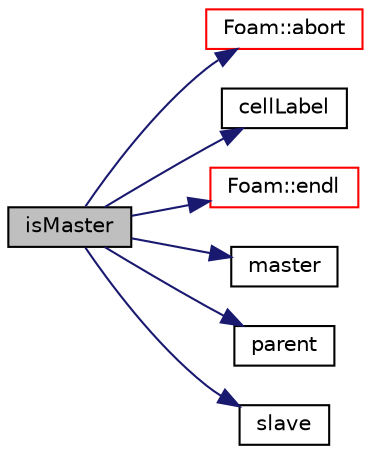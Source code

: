 digraph "isMaster"
{
  bgcolor="transparent";
  edge [fontname="Helvetica",fontsize="10",labelfontname="Helvetica",labelfontsize="10"];
  node [fontname="Helvetica",fontsize="10",shape=record];
  rankdir="LR";
  Node161 [label="isMaster",height=0.2,width=0.4,color="black", fillcolor="grey75", style="filled", fontcolor="black"];
  Node161 -> Node162 [color="midnightblue",fontsize="10",style="solid",fontname="Helvetica"];
  Node162 [label="Foam::abort",height=0.2,width=0.4,color="red",URL="$a21851.html#a447107a607d03e417307c203fa5fb44b"];
  Node161 -> Node207 [color="midnightblue",fontsize="10",style="solid",fontname="Helvetica"];
  Node207 [label="cellLabel",height=0.2,width=0.4,color="black",URL="$a22273.html#aea68bb95ef7cfdc7468de174ed08b8f9"];
  Node161 -> Node169 [color="midnightblue",fontsize="10",style="solid",fontname="Helvetica"];
  Node169 [label="Foam::endl",height=0.2,width=0.4,color="red",URL="$a21851.html#a2db8fe02a0d3909e9351bb4275b23ce4",tooltip="Add newline and flush stream. "];
  Node161 -> Node208 [color="midnightblue",fontsize="10",style="solid",fontname="Helvetica"];
  Node208 [label="master",height=0.2,width=0.4,color="black",URL="$a22273.html#adf99d02ddc54029c5cebd866bc08707f"];
  Node161 -> Node209 [color="midnightblue",fontsize="10",style="solid",fontname="Helvetica"];
  Node209 [label="parent",height=0.2,width=0.4,color="black",URL="$a22273.html#a20b4a43bd8e8a11ce7273527d3e401a4"];
  Node161 -> Node210 [color="midnightblue",fontsize="10",style="solid",fontname="Helvetica"];
  Node210 [label="slave",height=0.2,width=0.4,color="black",URL="$a22273.html#a4679eec6c6326685c8d1479b8c15b3af"];
}
